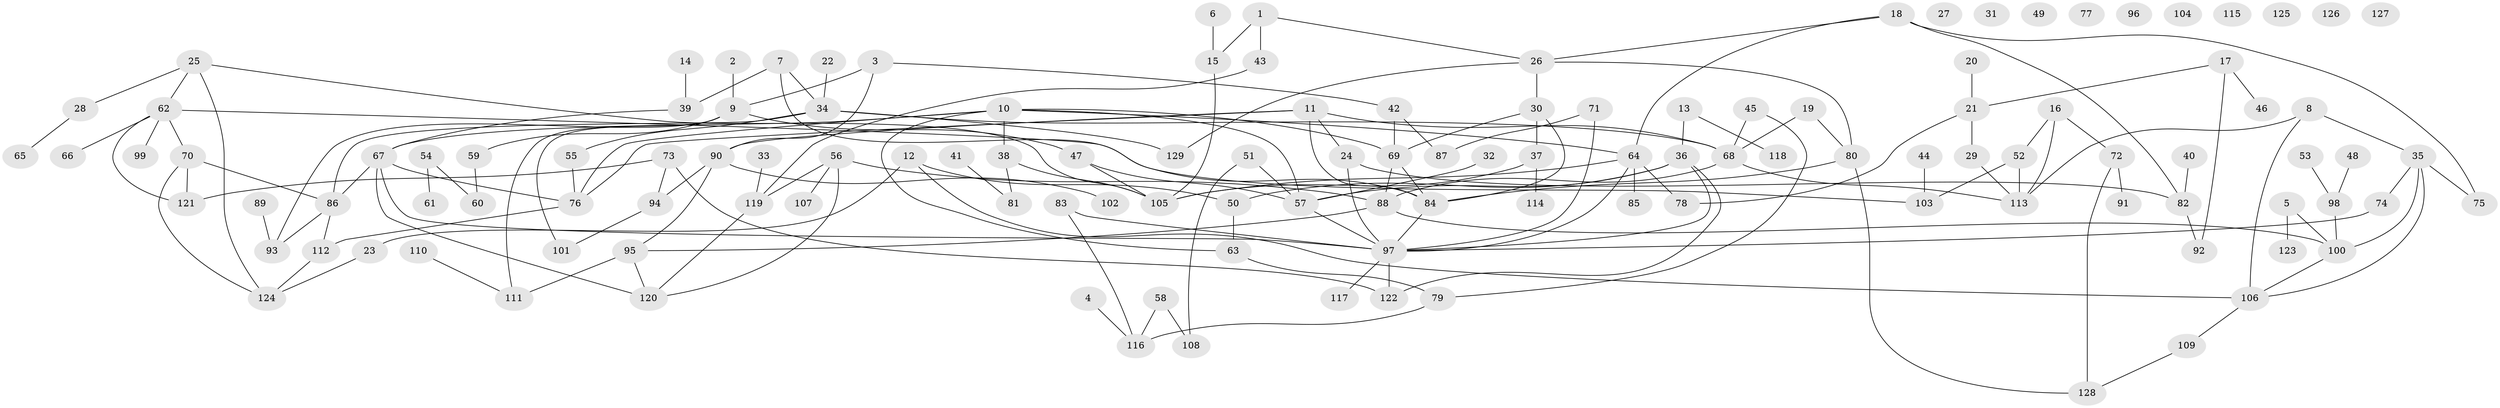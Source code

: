 // Generated by graph-tools (version 1.1) at 2025/00/03/09/25 03:00:40]
// undirected, 129 vertices, 176 edges
graph export_dot {
graph [start="1"]
  node [color=gray90,style=filled];
  1;
  2;
  3;
  4;
  5;
  6;
  7;
  8;
  9;
  10;
  11;
  12;
  13;
  14;
  15;
  16;
  17;
  18;
  19;
  20;
  21;
  22;
  23;
  24;
  25;
  26;
  27;
  28;
  29;
  30;
  31;
  32;
  33;
  34;
  35;
  36;
  37;
  38;
  39;
  40;
  41;
  42;
  43;
  44;
  45;
  46;
  47;
  48;
  49;
  50;
  51;
  52;
  53;
  54;
  55;
  56;
  57;
  58;
  59;
  60;
  61;
  62;
  63;
  64;
  65;
  66;
  67;
  68;
  69;
  70;
  71;
  72;
  73;
  74;
  75;
  76;
  77;
  78;
  79;
  80;
  81;
  82;
  83;
  84;
  85;
  86;
  87;
  88;
  89;
  90;
  91;
  92;
  93;
  94;
  95;
  96;
  97;
  98;
  99;
  100;
  101;
  102;
  103;
  104;
  105;
  106;
  107;
  108;
  109;
  110;
  111;
  112;
  113;
  114;
  115;
  116;
  117;
  118;
  119;
  120;
  121;
  122;
  123;
  124;
  125;
  126;
  127;
  128;
  129;
  1 -- 15;
  1 -- 26;
  1 -- 43;
  2 -- 9;
  3 -- 9;
  3 -- 42;
  3 -- 90;
  4 -- 116;
  5 -- 100;
  5 -- 123;
  6 -- 15;
  7 -- 34;
  7 -- 39;
  7 -- 84;
  8 -- 35;
  8 -- 106;
  8 -- 113;
  9 -- 47;
  9 -- 59;
  9 -- 93;
  9 -- 101;
  9 -- 111;
  10 -- 38;
  10 -- 57;
  10 -- 63;
  10 -- 64;
  10 -- 67;
  10 -- 69;
  10 -- 76;
  11 -- 24;
  11 -- 68;
  11 -- 76;
  11 -- 84;
  11 -- 90;
  12 -- 23;
  12 -- 50;
  12 -- 106;
  13 -- 36;
  13 -- 118;
  14 -- 39;
  15 -- 105;
  16 -- 52;
  16 -- 72;
  16 -- 113;
  17 -- 21;
  17 -- 46;
  17 -- 92;
  18 -- 26;
  18 -- 64;
  18 -- 75;
  18 -- 82;
  19 -- 68;
  19 -- 80;
  20 -- 21;
  21 -- 29;
  21 -- 78;
  22 -- 34;
  23 -- 124;
  24 -- 82;
  24 -- 97;
  25 -- 28;
  25 -- 62;
  25 -- 105;
  25 -- 124;
  26 -- 30;
  26 -- 80;
  26 -- 129;
  28 -- 65;
  29 -- 113;
  30 -- 37;
  30 -- 69;
  30 -- 84;
  32 -- 57;
  33 -- 119;
  34 -- 55;
  34 -- 68;
  34 -- 86;
  34 -- 129;
  35 -- 74;
  35 -- 75;
  35 -- 100;
  35 -- 106;
  36 -- 50;
  36 -- 57;
  36 -- 97;
  36 -- 122;
  37 -- 105;
  37 -- 114;
  38 -- 81;
  38 -- 105;
  39 -- 67;
  40 -- 82;
  41 -- 81;
  42 -- 69;
  42 -- 87;
  43 -- 119;
  44 -- 103;
  45 -- 68;
  45 -- 79;
  47 -- 57;
  47 -- 105;
  48 -- 98;
  50 -- 63;
  51 -- 57;
  51 -- 108;
  52 -- 103;
  52 -- 113;
  53 -- 98;
  54 -- 60;
  54 -- 61;
  55 -- 76;
  56 -- 88;
  56 -- 107;
  56 -- 119;
  56 -- 120;
  57 -- 97;
  58 -- 108;
  58 -- 116;
  59 -- 60;
  62 -- 66;
  62 -- 70;
  62 -- 99;
  62 -- 103;
  62 -- 121;
  63 -- 79;
  64 -- 78;
  64 -- 85;
  64 -- 97;
  64 -- 105;
  67 -- 76;
  67 -- 86;
  67 -- 97;
  67 -- 120;
  68 -- 88;
  68 -- 113;
  69 -- 84;
  69 -- 88;
  70 -- 86;
  70 -- 121;
  70 -- 124;
  71 -- 87;
  71 -- 97;
  72 -- 91;
  72 -- 128;
  73 -- 94;
  73 -- 121;
  73 -- 122;
  74 -- 97;
  76 -- 112;
  79 -- 116;
  80 -- 84;
  80 -- 128;
  82 -- 92;
  83 -- 97;
  83 -- 116;
  84 -- 97;
  86 -- 93;
  86 -- 112;
  88 -- 95;
  88 -- 100;
  89 -- 93;
  90 -- 94;
  90 -- 95;
  90 -- 102;
  94 -- 101;
  95 -- 111;
  95 -- 120;
  97 -- 117;
  97 -- 122;
  98 -- 100;
  100 -- 106;
  106 -- 109;
  109 -- 128;
  110 -- 111;
  112 -- 124;
  119 -- 120;
}
